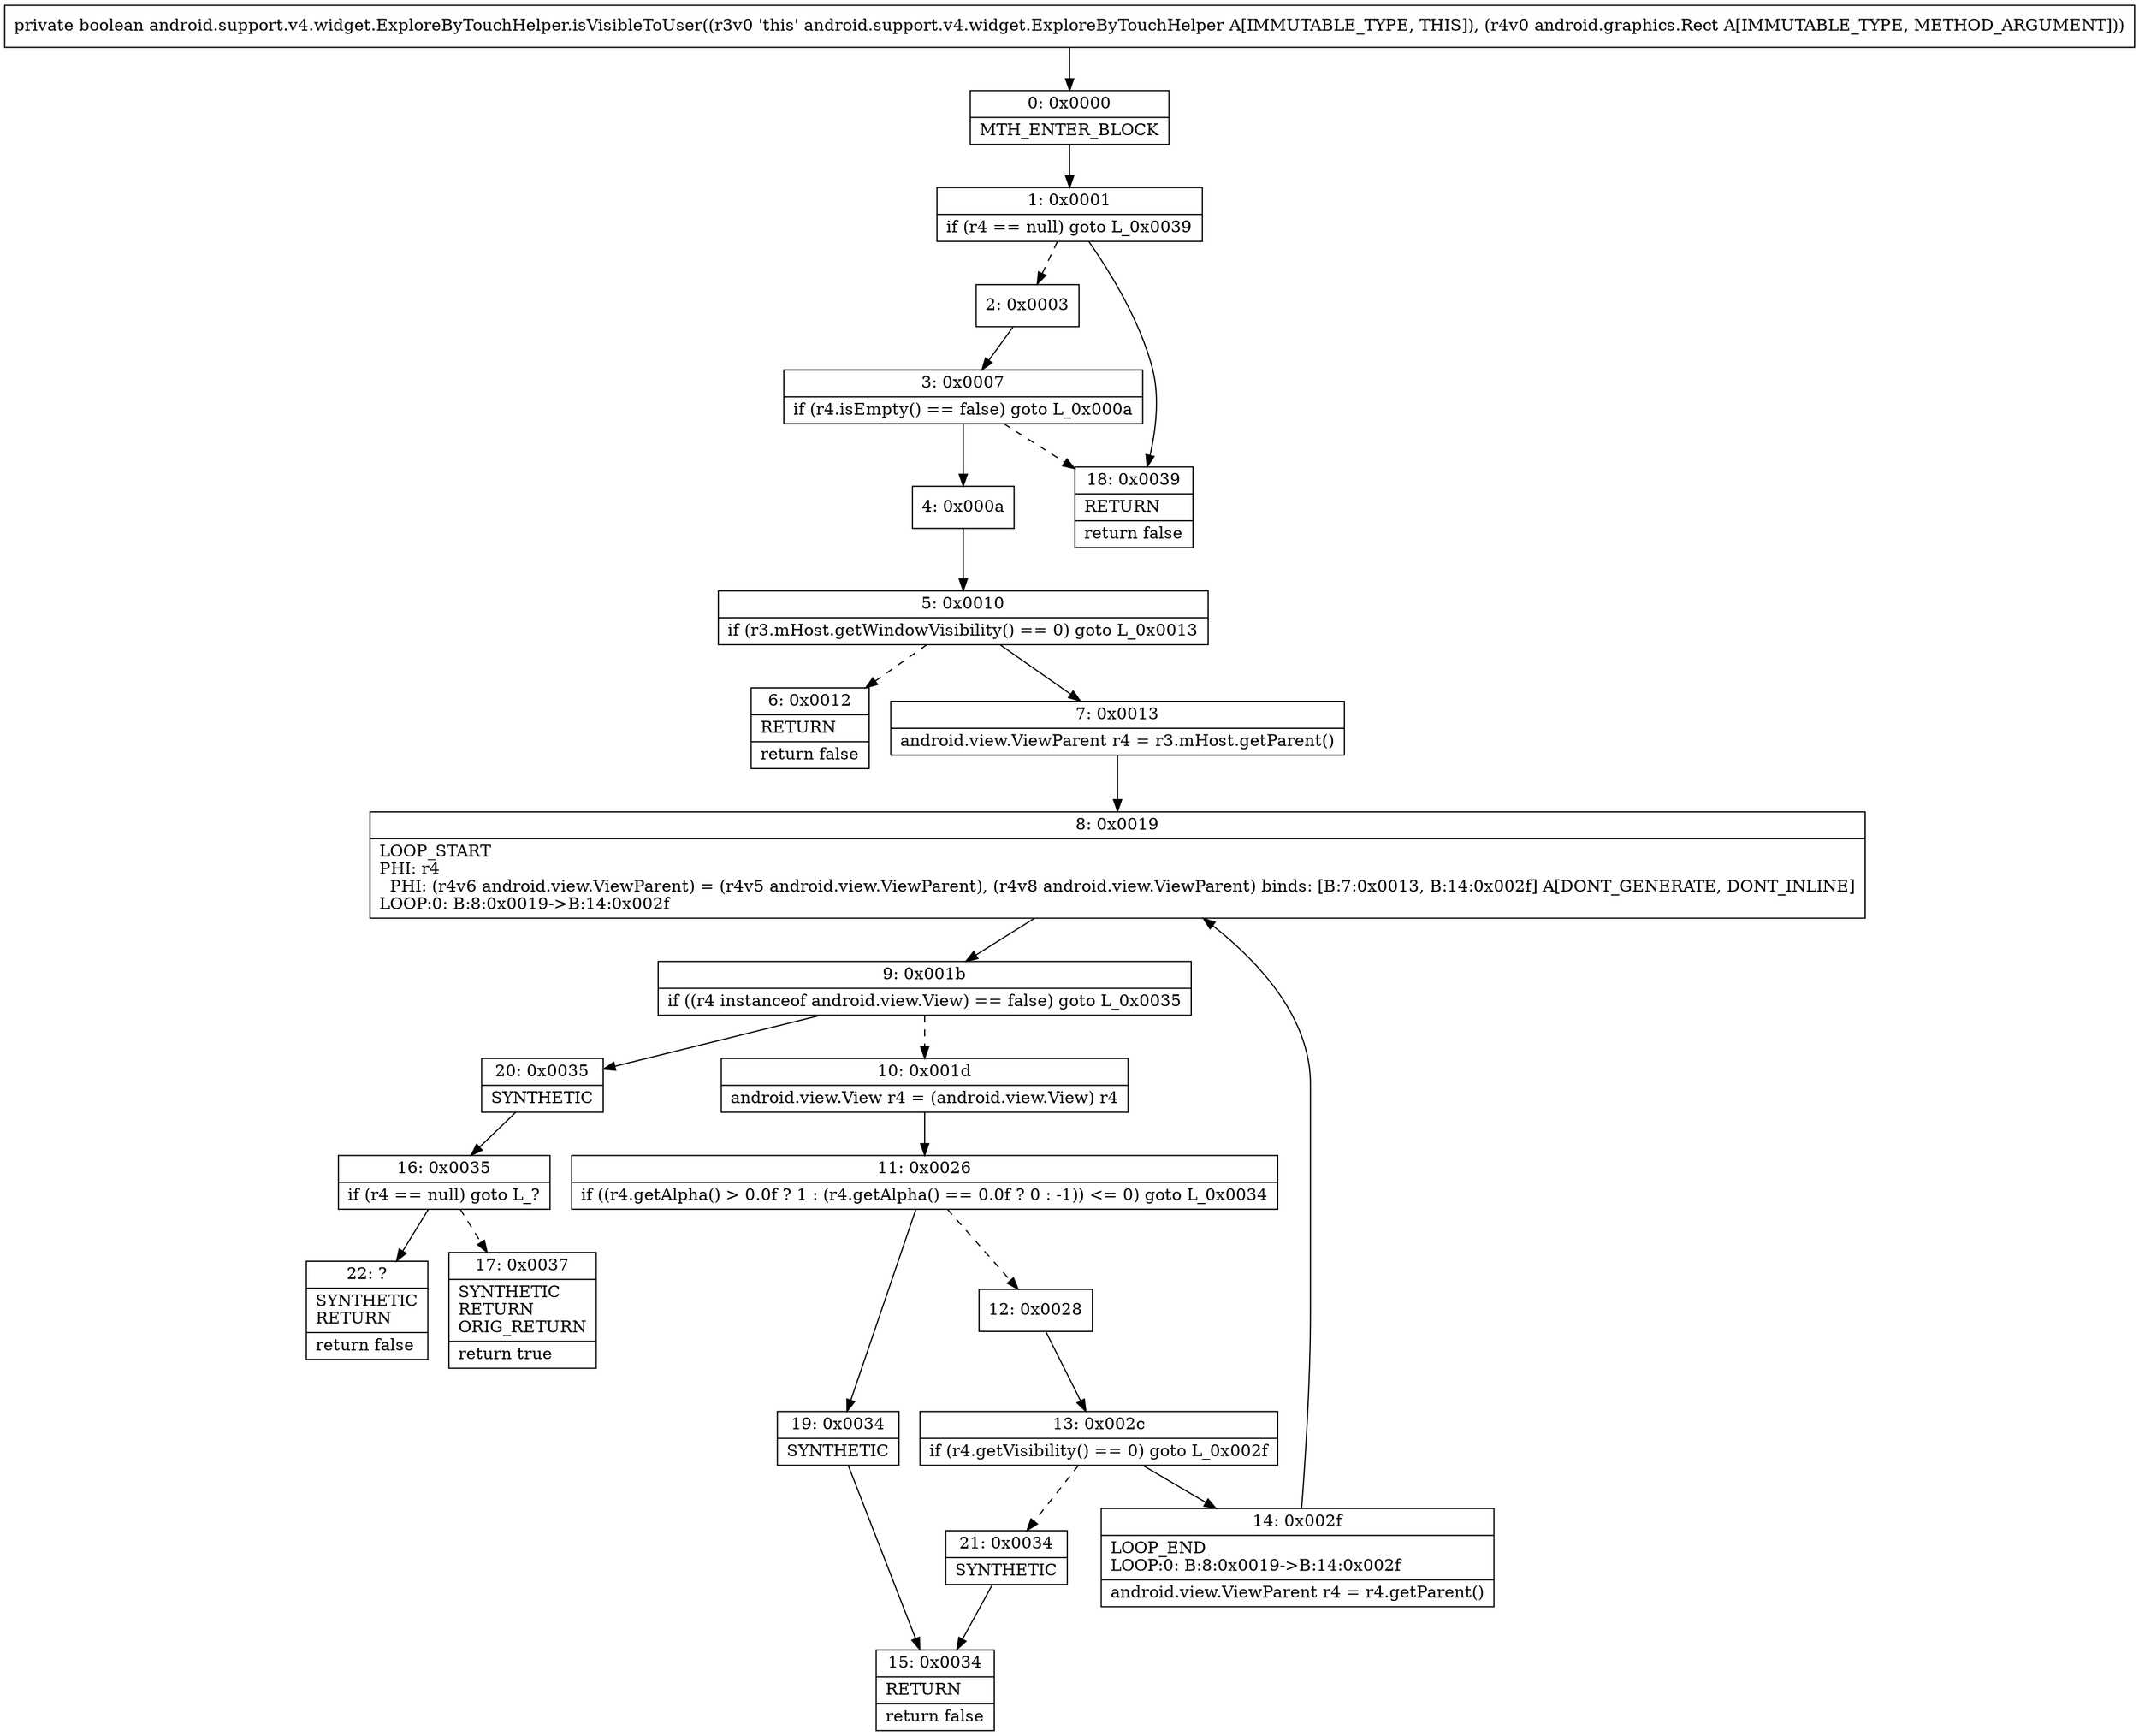 digraph "CFG forandroid.support.v4.widget.ExploreByTouchHelper.isVisibleToUser(Landroid\/graphics\/Rect;)Z" {
Node_0 [shape=record,label="{0\:\ 0x0000|MTH_ENTER_BLOCK\l}"];
Node_1 [shape=record,label="{1\:\ 0x0001|if (r4 == null) goto L_0x0039\l}"];
Node_2 [shape=record,label="{2\:\ 0x0003}"];
Node_3 [shape=record,label="{3\:\ 0x0007|if (r4.isEmpty() == false) goto L_0x000a\l}"];
Node_4 [shape=record,label="{4\:\ 0x000a}"];
Node_5 [shape=record,label="{5\:\ 0x0010|if (r3.mHost.getWindowVisibility() == 0) goto L_0x0013\l}"];
Node_6 [shape=record,label="{6\:\ 0x0012|RETURN\l|return false\l}"];
Node_7 [shape=record,label="{7\:\ 0x0013|android.view.ViewParent r4 = r3.mHost.getParent()\l}"];
Node_8 [shape=record,label="{8\:\ 0x0019|LOOP_START\lPHI: r4 \l  PHI: (r4v6 android.view.ViewParent) = (r4v5 android.view.ViewParent), (r4v8 android.view.ViewParent) binds: [B:7:0x0013, B:14:0x002f] A[DONT_GENERATE, DONT_INLINE]\lLOOP:0: B:8:0x0019\-\>B:14:0x002f\l}"];
Node_9 [shape=record,label="{9\:\ 0x001b|if ((r4 instanceof android.view.View) == false) goto L_0x0035\l}"];
Node_10 [shape=record,label="{10\:\ 0x001d|android.view.View r4 = (android.view.View) r4\l}"];
Node_11 [shape=record,label="{11\:\ 0x0026|if ((r4.getAlpha() \> 0.0f ? 1 : (r4.getAlpha() == 0.0f ? 0 : \-1)) \<= 0) goto L_0x0034\l}"];
Node_12 [shape=record,label="{12\:\ 0x0028}"];
Node_13 [shape=record,label="{13\:\ 0x002c|if (r4.getVisibility() == 0) goto L_0x002f\l}"];
Node_14 [shape=record,label="{14\:\ 0x002f|LOOP_END\lLOOP:0: B:8:0x0019\-\>B:14:0x002f\l|android.view.ViewParent r4 = r4.getParent()\l}"];
Node_15 [shape=record,label="{15\:\ 0x0034|RETURN\l|return false\l}"];
Node_16 [shape=record,label="{16\:\ 0x0035|if (r4 == null) goto L_?\l}"];
Node_17 [shape=record,label="{17\:\ 0x0037|SYNTHETIC\lRETURN\lORIG_RETURN\l|return true\l}"];
Node_18 [shape=record,label="{18\:\ 0x0039|RETURN\l|return false\l}"];
Node_19 [shape=record,label="{19\:\ 0x0034|SYNTHETIC\l}"];
Node_20 [shape=record,label="{20\:\ 0x0035|SYNTHETIC\l}"];
Node_21 [shape=record,label="{21\:\ 0x0034|SYNTHETIC\l}"];
Node_22 [shape=record,label="{22\:\ ?|SYNTHETIC\lRETURN\l|return false\l}"];
MethodNode[shape=record,label="{private boolean android.support.v4.widget.ExploreByTouchHelper.isVisibleToUser((r3v0 'this' android.support.v4.widget.ExploreByTouchHelper A[IMMUTABLE_TYPE, THIS]), (r4v0 android.graphics.Rect A[IMMUTABLE_TYPE, METHOD_ARGUMENT])) }"];
MethodNode -> Node_0;
Node_0 -> Node_1;
Node_1 -> Node_2[style=dashed];
Node_1 -> Node_18;
Node_2 -> Node_3;
Node_3 -> Node_4;
Node_3 -> Node_18[style=dashed];
Node_4 -> Node_5;
Node_5 -> Node_6[style=dashed];
Node_5 -> Node_7;
Node_7 -> Node_8;
Node_8 -> Node_9;
Node_9 -> Node_10[style=dashed];
Node_9 -> Node_20;
Node_10 -> Node_11;
Node_11 -> Node_12[style=dashed];
Node_11 -> Node_19;
Node_12 -> Node_13;
Node_13 -> Node_14;
Node_13 -> Node_21[style=dashed];
Node_14 -> Node_8;
Node_16 -> Node_17[style=dashed];
Node_16 -> Node_22;
Node_19 -> Node_15;
Node_20 -> Node_16;
Node_21 -> Node_15;
}

